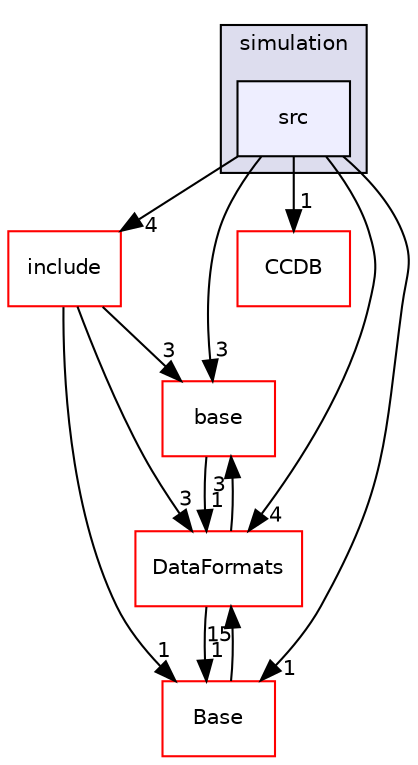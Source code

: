 digraph "/home/travis/build/AliceO2Group/AliceO2/Detectors/PHOS/simulation/src" {
  bgcolor=transparent;
  compound=true
  node [ fontsize="10", fontname="Helvetica"];
  edge [ labelfontsize="10", labelfontname="Helvetica"];
  subgraph clusterdir_3af9af54da49e799fe4b1df79119dad7 {
    graph [ bgcolor="#ddddee", pencolor="black", label="simulation" fontname="Helvetica", fontsize="10", URL="dir_3af9af54da49e799fe4b1df79119dad7.html"]
  dir_03284ba3c3f059587cc689a1c2ebdcfe [shape=box, label="src", style="filled", fillcolor="#eeeeff", pencolor="black", URL="dir_03284ba3c3f059587cc689a1c2ebdcfe.html"];
  }
  dir_a3ab2a46c8d9ae8abe901048b5095b9f [shape=box label="include" color="red" URL="dir_a3ab2a46c8d9ae8abe901048b5095b9f.html"];
  dir_fa21b46838f21636bfdcc60e4853f0ed [shape=box label="base" color="red" URL="dir_fa21b46838f21636bfdcc60e4853f0ed.html"];
  dir_6af676bf18881990e4083e191d0e63e0 [shape=box label="CCDB" color="red" URL="dir_6af676bf18881990e4083e191d0e63e0.html"];
  dir_37c90836491b695b472bf98d1be8336b [shape=box label="Base" color="red" URL="dir_37c90836491b695b472bf98d1be8336b.html"];
  dir_2171f7ec022c5423887b07c69b2f5b48 [shape=box label="DataFormats" color="red" URL="dir_2171f7ec022c5423887b07c69b2f5b48.html"];
  dir_a3ab2a46c8d9ae8abe901048b5095b9f->dir_fa21b46838f21636bfdcc60e4853f0ed [headlabel="3", labeldistance=1.5 headhref="dir_000322_000225.html"];
  dir_a3ab2a46c8d9ae8abe901048b5095b9f->dir_37c90836491b695b472bf98d1be8336b [headlabel="1", labeldistance=1.5 headhref="dir_000322_000293.html"];
  dir_a3ab2a46c8d9ae8abe901048b5095b9f->dir_2171f7ec022c5423887b07c69b2f5b48 [headlabel="3", labeldistance=1.5 headhref="dir_000322_000090.html"];
  dir_fa21b46838f21636bfdcc60e4853f0ed->dir_2171f7ec022c5423887b07c69b2f5b48 [headlabel="1", labeldistance=1.5 headhref="dir_000225_000090.html"];
  dir_37c90836491b695b472bf98d1be8336b->dir_2171f7ec022c5423887b07c69b2f5b48 [headlabel="15", labeldistance=1.5 headhref="dir_000293_000090.html"];
  dir_03284ba3c3f059587cc689a1c2ebdcfe->dir_a3ab2a46c8d9ae8abe901048b5095b9f [headlabel="4", labeldistance=1.5 headhref="dir_000353_000322.html"];
  dir_03284ba3c3f059587cc689a1c2ebdcfe->dir_fa21b46838f21636bfdcc60e4853f0ed [headlabel="3", labeldistance=1.5 headhref="dir_000353_000225.html"];
  dir_03284ba3c3f059587cc689a1c2ebdcfe->dir_6af676bf18881990e4083e191d0e63e0 [headlabel="1", labeldistance=1.5 headhref="dir_000353_000028.html"];
  dir_03284ba3c3f059587cc689a1c2ebdcfe->dir_37c90836491b695b472bf98d1be8336b [headlabel="1", labeldistance=1.5 headhref="dir_000353_000293.html"];
  dir_03284ba3c3f059587cc689a1c2ebdcfe->dir_2171f7ec022c5423887b07c69b2f5b48 [headlabel="4", labeldistance=1.5 headhref="dir_000353_000090.html"];
  dir_2171f7ec022c5423887b07c69b2f5b48->dir_fa21b46838f21636bfdcc60e4853f0ed [headlabel="3", labeldistance=1.5 headhref="dir_000090_000225.html"];
  dir_2171f7ec022c5423887b07c69b2f5b48->dir_37c90836491b695b472bf98d1be8336b [headlabel="1", labeldistance=1.5 headhref="dir_000090_000293.html"];
}
